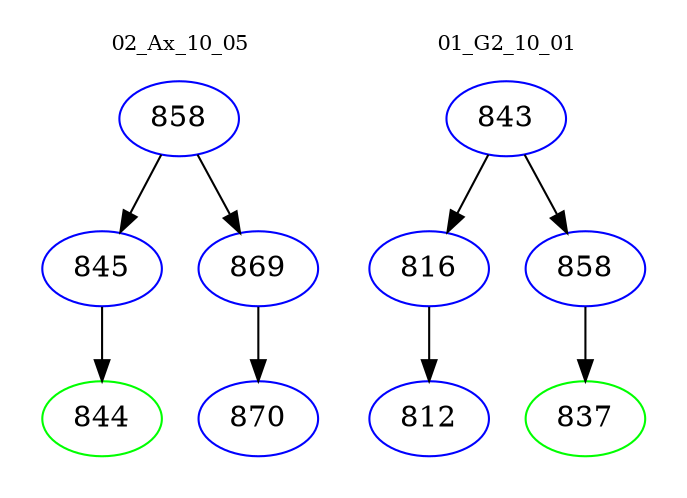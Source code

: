 digraph{
subgraph cluster_0 {
color = white
label = "02_Ax_10_05";
fontsize=10;
T0_858 [label="858", color="blue"]
T0_858 -> T0_845 [color="black"]
T0_845 [label="845", color="blue"]
T0_845 -> T0_844 [color="black"]
T0_844 [label="844", color="green"]
T0_858 -> T0_869 [color="black"]
T0_869 [label="869", color="blue"]
T0_869 -> T0_870 [color="black"]
T0_870 [label="870", color="blue"]
}
subgraph cluster_1 {
color = white
label = "01_G2_10_01";
fontsize=10;
T1_843 [label="843", color="blue"]
T1_843 -> T1_816 [color="black"]
T1_816 [label="816", color="blue"]
T1_816 -> T1_812 [color="black"]
T1_812 [label="812", color="blue"]
T1_843 -> T1_858 [color="black"]
T1_858 [label="858", color="blue"]
T1_858 -> T1_837 [color="black"]
T1_837 [label="837", color="green"]
}
}
